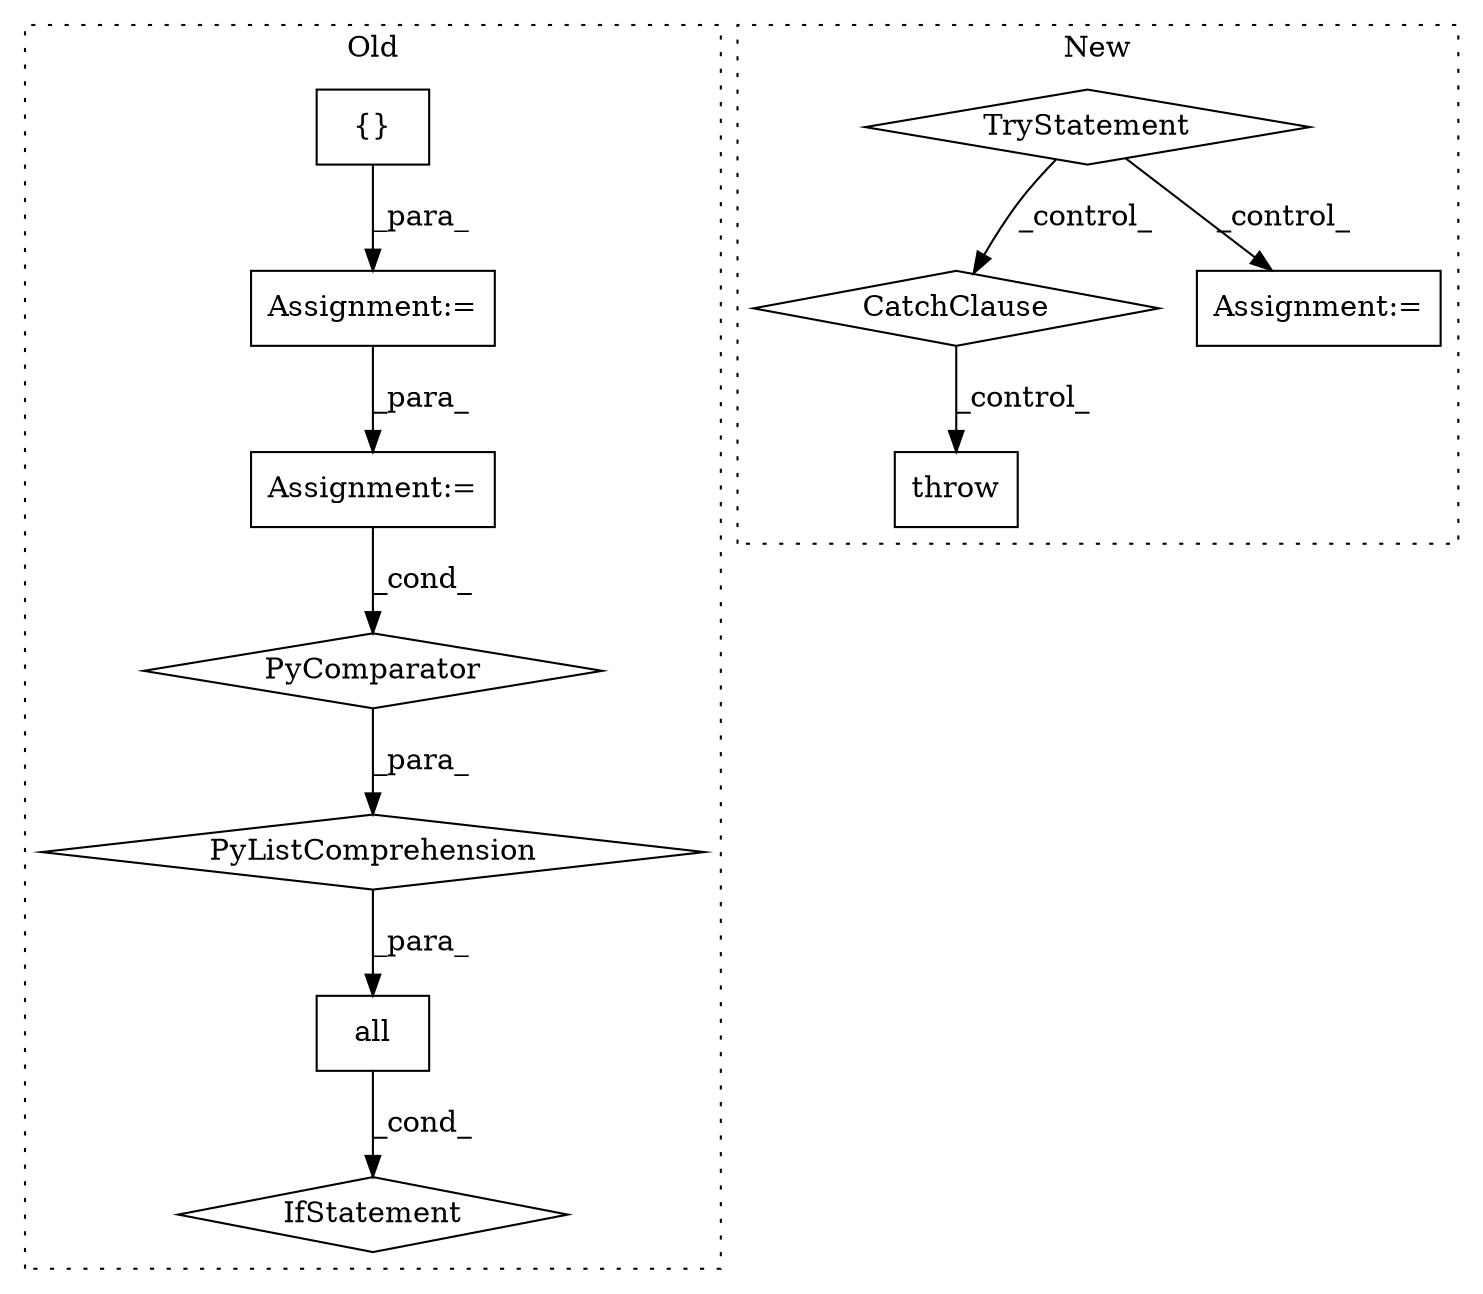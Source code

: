digraph G {
subgraph cluster0 {
1 [label="all" a="32" s="11821,11955" l="15,-5" shape="box"];
4 [label="IfStatement" a="25" s="11816,11950" l="4,2" shape="diamond"];
5 [label="Assignment:=" a="7" s="11922" l="25" shape="box"];
6 [label="PyComparator" a="113" s="11922" l="25" shape="diamond"];
8 [label="{}" a="4" s="11704,11714" l="1,1" shape="box"];
9 [label="PyListComprehension" a="109" s="11836" l="119" shape="diamond"];
11 [label="Assignment:=" a="7" s="11694" l="1" shape="box"];
label = "Old";
style="dotted";
}
subgraph cluster1 {
2 [label="TryStatement" a="54" s="13729" l="4" shape="diamond"];
3 [label="CatchClause" a="12" s="13811,13855" l="11,2" shape="diamond"];
7 [label="Assignment:=" a="7" s="13757" l="1" shape="box"];
10 [label="throw" a="53" s="13865" l="6" shape="box"];
label = "New";
style="dotted";
}
1 -> 4 [label="_cond_"];
2 -> 3 [label="_control_"];
2 -> 7 [label="_control_"];
3 -> 10 [label="_control_"];
5 -> 6 [label="_cond_"];
6 -> 9 [label="_para_"];
8 -> 11 [label="_para_"];
9 -> 1 [label="_para_"];
11 -> 5 [label="_para_"];
}